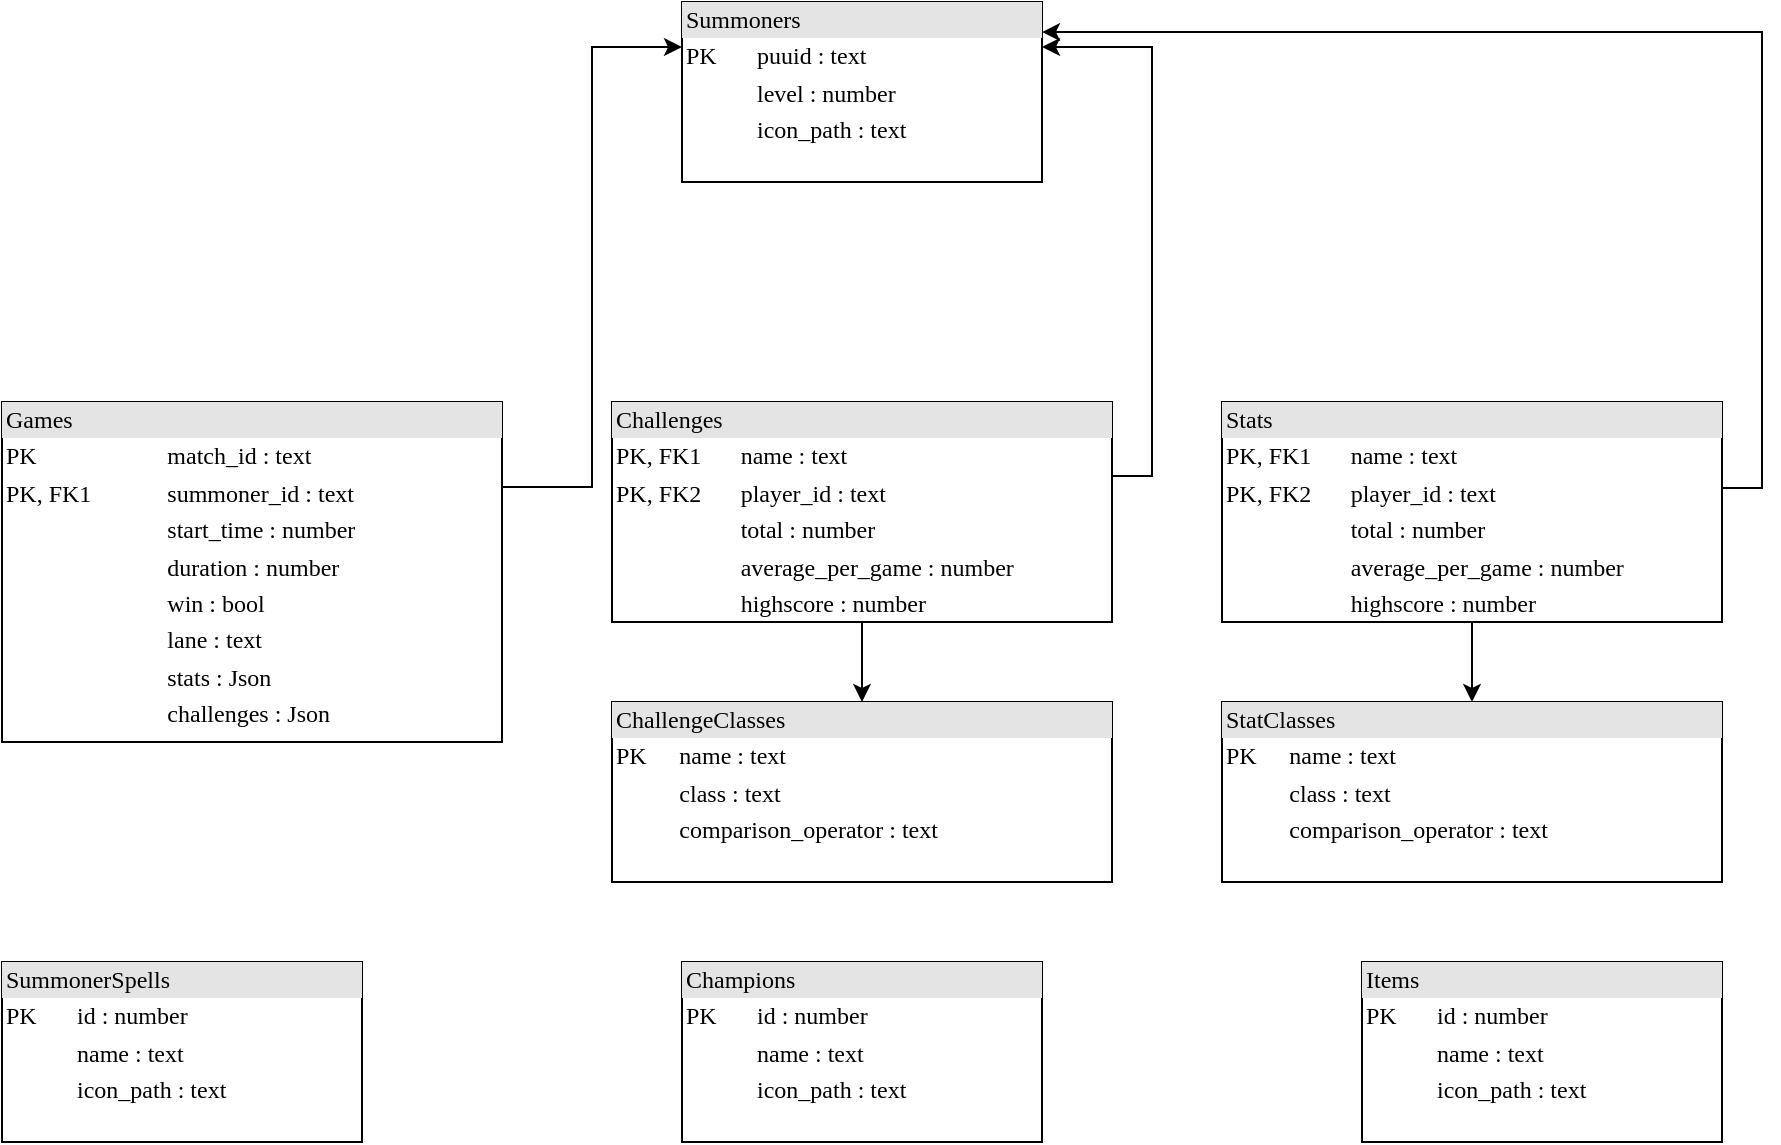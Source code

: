 <mxfile version="17.4.5" type="device"><diagram name="Page-1" id="2ca16b54-16f6-2749-3443-fa8db7711227"><mxGraphModel dx="1422" dy="794" grid="1" gridSize="10" guides="1" tooltips="1" connect="1" arrows="1" fold="1" page="1" pageScale="1" pageWidth="1100" pageHeight="850" background="none" math="0" shadow="0"><root><mxCell id="0"/><mxCell id="1" parent="0"/><mxCell id="2ed32ef02a7f4228-1" value="&lt;div style=&quot;box-sizing: border-box ; width: 100% ; background: rgb(228 , 228 , 228) ; padding: 2px&quot;&gt;Summoners&lt;/div&gt;&lt;table style=&quot;width: 100% ; font-size: 1em&quot; cellpadding=&quot;2&quot; cellspacing=&quot;0&quot;&gt;&lt;tbody&gt;&lt;tr&gt;&lt;td&gt;PK&lt;/td&gt;&lt;td&gt;puuid : text&lt;/td&gt;&lt;/tr&gt;&lt;tr&gt;&lt;td&gt;&lt;br&gt;&lt;/td&gt;&lt;td&gt;level : number&lt;/td&gt;&lt;/tr&gt;&lt;tr&gt;&lt;td&gt;&lt;/td&gt;&lt;td&gt;icon_path : text&lt;br&gt;&lt;/td&gt;&lt;/tr&gt;&lt;/tbody&gt;&lt;/table&gt;" style="verticalAlign=top;align=left;overflow=fill;html=1;rounded=0;shadow=0;comic=0;labelBackgroundColor=none;strokeWidth=1;fontFamily=Verdana;fontSize=12" parent="1" vertex="1"><mxGeometry x="460" y="40" width="180" height="90" as="geometry"/></mxCell><mxCell id="2ed32ef02a7f4228-5" value="&lt;div style=&quot;box-sizing: border-box ; width: 100% ; background: rgb(228 , 228 , 228) ; padding: 2px&quot;&gt;Items&lt;/div&gt;&lt;table style=&quot;width: 100% ; font-size: 1em&quot; cellpadding=&quot;2&quot; cellspacing=&quot;0&quot;&gt;&lt;tbody&gt;&lt;tr&gt;&lt;td&gt;PK&lt;/td&gt;&lt;td&gt;id : number&lt;/td&gt;&lt;/tr&gt;&lt;tr&gt;&lt;td&gt;&lt;br&gt;&lt;/td&gt;&lt;td&gt;name : text&lt;/td&gt;&lt;/tr&gt;&lt;tr&gt;&lt;td&gt;&lt;/td&gt;&lt;td&gt;icon_path : text&lt;/td&gt;&lt;/tr&gt;&lt;/tbody&gt;&lt;/table&gt;" style="verticalAlign=top;align=left;overflow=fill;html=1;rounded=0;shadow=0;comic=0;labelBackgroundColor=none;strokeWidth=1;fontFamily=Verdana;fontSize=12" parent="1" vertex="1"><mxGeometry x="800" y="520" width="180" height="90" as="geometry"/></mxCell><mxCell id="p-LpZvnRx4JrgSjhKYOI-7" style="edgeStyle=orthogonalEdgeStyle;rounded=0;orthogonalLoop=1;jettySize=auto;html=1;exitX=1;exitY=0.25;exitDx=0;exitDy=0;entryX=0;entryY=0.25;entryDx=0;entryDy=0;" parent="1" source="2ed32ef02a7f4228-8" target="2ed32ef02a7f4228-1" edge="1"><mxGeometry relative="1" as="geometry"/></mxCell><mxCell id="2ed32ef02a7f4228-8" value="&lt;div style=&quot;box-sizing: border-box ; width: 100% ; background: rgb(228 , 228 , 228) ; padding: 2px&quot;&gt;Games&lt;/div&gt;&lt;table style=&quot;width: 100% ; font-size: 1em&quot; cellpadding=&quot;2&quot; cellspacing=&quot;0&quot;&gt;&lt;tbody&gt;&lt;tr&gt;&lt;td&gt;PK&lt;/td&gt;&lt;td&gt;match_id : text&lt;/td&gt;&lt;/tr&gt;&lt;tr&gt;&lt;td&gt;PK, FK1&lt;/td&gt;&lt;td&gt;summoner_id : text&lt;/td&gt;&lt;/tr&gt;&lt;tr&gt;&lt;td&gt;&lt;/td&gt;&lt;td&gt;start_time : number&lt;br&gt;&lt;/td&gt;&lt;/tr&gt;&lt;tr&gt;&lt;td&gt;&lt;br&gt;&lt;/td&gt;&lt;td&gt;duration : number&lt;br&gt;&lt;/td&gt;&lt;/tr&gt;&lt;tr&gt;&lt;td&gt;&lt;br&gt;&lt;/td&gt;&lt;td&gt;win : bool&lt;/td&gt;&lt;/tr&gt;&lt;tr&gt;&lt;td&gt;&lt;br&gt;&lt;/td&gt;&lt;td&gt;lane : text&lt;br&gt;&lt;/td&gt;&lt;/tr&gt;&lt;tr&gt;&lt;td&gt;&lt;br&gt;&lt;/td&gt;&lt;td&gt;stats : Json&lt;br&gt;&lt;/td&gt;&lt;/tr&gt;&lt;tr&gt;&lt;td&gt;&lt;br&gt;&lt;/td&gt;&lt;td&gt;challenges : Json&lt;br&gt;&lt;/td&gt;&lt;/tr&gt;&lt;/tbody&gt;&lt;/table&gt;" style="verticalAlign=top;align=left;overflow=fill;html=1;rounded=0;shadow=0;comic=0;labelBackgroundColor=none;strokeWidth=1;fontFamily=Verdana;fontSize=12" parent="1" vertex="1"><mxGeometry x="120" y="240" width="250" height="170" as="geometry"/></mxCell><mxCell id="p-LpZvnRx4JrgSjhKYOI-9" style="edgeStyle=orthogonalEdgeStyle;rounded=0;orthogonalLoop=1;jettySize=auto;html=1;exitX=0.996;exitY=0.391;exitDx=0;exitDy=0;entryX=1;entryY=0.167;entryDx=0;entryDy=0;exitPerimeter=0;entryPerimeter=0;" parent="1" source="2ed32ef02a7f4228-10" target="2ed32ef02a7f4228-1" edge="1"><mxGeometry relative="1" as="geometry"/></mxCell><mxCell id="-HdViRa1zwvg9t1YwBaP-5" style="edgeStyle=orthogonalEdgeStyle;rounded=0;orthogonalLoop=1;jettySize=auto;html=1;exitX=0.5;exitY=1;exitDx=0;exitDy=0;entryX=0.5;entryY=0;entryDx=0;entryDy=0;" edge="1" parent="1" source="2ed32ef02a7f4228-10" target="-HdViRa1zwvg9t1YwBaP-2"><mxGeometry relative="1" as="geometry"/></mxCell><mxCell id="2ed32ef02a7f4228-10" value="&lt;div style=&quot;box-sizing: border-box ; width: 100% ; background: rgb(228 , 228 , 228) ; padding: 2px&quot;&gt;Stats&lt;/div&gt;&lt;table style=&quot;width: 100% ; font-size: 1em&quot; cellpadding=&quot;2&quot; cellspacing=&quot;0&quot;&gt;&lt;tbody&gt;&lt;tr&gt;&lt;td&gt;PK, FK1&lt;/td&gt;&lt;td&gt;name : text&lt;/td&gt;&lt;/tr&gt;&lt;tr&gt;&lt;td&gt;PK, FK2&lt;/td&gt;&lt;td&gt;player_id : text&lt;/td&gt;&lt;/tr&gt;&lt;tr&gt;&lt;td&gt;&lt;/td&gt;&lt;td&gt;total : number&lt;/td&gt;&lt;/tr&gt;&lt;tr&gt;&lt;td&gt;&lt;br&gt;&lt;/td&gt;&lt;td&gt;average_per_game : number&lt;br&gt;&lt;/td&gt;&lt;/tr&gt;&lt;tr&gt;&lt;td&gt;&lt;br&gt;&lt;/td&gt;&lt;td&gt;highscore : number&lt;br&gt;&lt;/td&gt;&lt;/tr&gt;&lt;tr&gt;&lt;td&gt;&lt;/td&gt;&lt;td&gt;&lt;br&gt;&lt;/td&gt;&lt;/tr&gt;&lt;tr&gt;&lt;td&gt;&lt;br&gt;&lt;/td&gt;&lt;td&gt;&lt;br&gt;&lt;/td&gt;&lt;/tr&gt;&lt;tr&gt;&lt;td&gt;&lt;br&gt;&lt;/td&gt;&lt;td&gt;&lt;/td&gt;&lt;/tr&gt;&lt;/tbody&gt;&lt;/table&gt;" style="verticalAlign=top;align=left;overflow=fill;html=1;rounded=0;shadow=0;comic=0;labelBackgroundColor=none;strokeWidth=1;fontFamily=Verdana;fontSize=12" parent="1" vertex="1"><mxGeometry x="730" y="240" width="250" height="110" as="geometry"/></mxCell><mxCell id="p-LpZvnRx4JrgSjhKYOI-8" style="edgeStyle=orthogonalEdgeStyle;rounded=0;orthogonalLoop=1;jettySize=auto;html=1;exitX=0.996;exitY=0.336;exitDx=0;exitDy=0;entryX=1;entryY=0.25;entryDx=0;entryDy=0;exitPerimeter=0;" parent="1" source="p-LpZvnRx4JrgSjhKYOI-1" target="2ed32ef02a7f4228-1" edge="1"><mxGeometry relative="1" as="geometry"/></mxCell><mxCell id="-HdViRa1zwvg9t1YwBaP-4" style="edgeStyle=orthogonalEdgeStyle;rounded=0;orthogonalLoop=1;jettySize=auto;html=1;exitX=0.5;exitY=1;exitDx=0;exitDy=0;entryX=0.5;entryY=0;entryDx=0;entryDy=0;" edge="1" parent="1" source="p-LpZvnRx4JrgSjhKYOI-1" target="-HdViRa1zwvg9t1YwBaP-1"><mxGeometry relative="1" as="geometry"/></mxCell><mxCell id="p-LpZvnRx4JrgSjhKYOI-1" value="&lt;div style=&quot;box-sizing: border-box ; width: 100% ; background: rgb(228 , 228 , 228) ; padding: 2px&quot;&gt;Challenges&lt;/div&gt;&lt;table style=&quot;width: 100% ; font-size: 1em&quot; cellpadding=&quot;2&quot; cellspacing=&quot;0&quot;&gt;&lt;tbody&gt;&lt;tr&gt;&lt;td&gt;PK, FK1&lt;/td&gt;&lt;td&gt;name : text&lt;/td&gt;&lt;/tr&gt;&lt;tr&gt;&lt;td&gt;PK, FK2&lt;/td&gt;&lt;td&gt;player_id : text&lt;/td&gt;&lt;/tr&gt;&lt;tr&gt;&lt;td&gt;&lt;/td&gt;&lt;td&gt;total : number&lt;/td&gt;&lt;/tr&gt;&lt;tr&gt;&lt;td&gt;&lt;br&gt;&lt;/td&gt;&lt;td&gt;average_per_game : number&lt;br&gt;&lt;/td&gt;&lt;/tr&gt;&lt;tr&gt;&lt;td&gt;&lt;br&gt;&lt;/td&gt;&lt;td&gt;highscore : number&lt;br&gt;&lt;/td&gt;&lt;/tr&gt;&lt;tr&gt;&lt;td&gt;&lt;/td&gt;&lt;td&gt;&lt;br&gt;&lt;/td&gt;&lt;/tr&gt;&lt;tr&gt;&lt;td&gt;&lt;br&gt;&lt;/td&gt;&lt;td&gt;&lt;br&gt;&lt;/td&gt;&lt;/tr&gt;&lt;tr&gt;&lt;td&gt;&lt;br&gt;&lt;/td&gt;&lt;td&gt;&lt;/td&gt;&lt;/tr&gt;&lt;/tbody&gt;&lt;/table&gt;" style="verticalAlign=top;align=left;overflow=fill;html=1;rounded=0;shadow=0;comic=0;labelBackgroundColor=none;strokeWidth=1;fontFamily=Verdana;fontSize=12" parent="1" vertex="1"><mxGeometry x="425" y="240" width="250" height="110" as="geometry"/></mxCell><mxCell id="p-LpZvnRx4JrgSjhKYOI-4" value="&lt;div style=&quot;box-sizing: border-box ; width: 100% ; background: rgb(228 , 228 , 228) ; padding: 2px&quot;&gt;SummonerSpells&lt;/div&gt;&lt;table style=&quot;width: 100% ; font-size: 1em&quot; cellpadding=&quot;2&quot; cellspacing=&quot;0&quot;&gt;&lt;tbody&gt;&lt;tr&gt;&lt;td&gt;PK&lt;/td&gt;&lt;td&gt;id : number&lt;/td&gt;&lt;/tr&gt;&lt;tr&gt;&lt;td&gt;&lt;br&gt;&lt;/td&gt;&lt;td&gt;name : text&lt;/td&gt;&lt;/tr&gt;&lt;tr&gt;&lt;td&gt;&lt;/td&gt;&lt;td&gt;icon_path : text&lt;/td&gt;&lt;/tr&gt;&lt;/tbody&gt;&lt;/table&gt;" style="verticalAlign=top;align=left;overflow=fill;html=1;rounded=0;shadow=0;comic=0;labelBackgroundColor=none;strokeWidth=1;fontFamily=Verdana;fontSize=12" parent="1" vertex="1"><mxGeometry x="120" y="520" width="180" height="90" as="geometry"/></mxCell><mxCell id="p-LpZvnRx4JrgSjhKYOI-5" value="&lt;div style=&quot;box-sizing: border-box ; width: 100% ; background: rgb(228 , 228 , 228) ; padding: 2px&quot;&gt;Champions&lt;/div&gt;&lt;table style=&quot;width: 100% ; font-size: 1em&quot; cellpadding=&quot;2&quot; cellspacing=&quot;0&quot;&gt;&lt;tbody&gt;&lt;tr&gt;&lt;td&gt;PK&lt;/td&gt;&lt;td&gt;id : number&lt;/td&gt;&lt;/tr&gt;&lt;tr&gt;&lt;td&gt;&lt;br&gt;&lt;/td&gt;&lt;td&gt;name : text&lt;/td&gt;&lt;/tr&gt;&lt;tr&gt;&lt;td&gt;&lt;/td&gt;&lt;td&gt;icon_path : text&lt;/td&gt;&lt;/tr&gt;&lt;/tbody&gt;&lt;/table&gt;" style="verticalAlign=top;align=left;overflow=fill;html=1;rounded=0;shadow=0;comic=0;labelBackgroundColor=none;strokeWidth=1;fontFamily=Verdana;fontSize=12" parent="1" vertex="1"><mxGeometry x="460" y="520" width="180" height="90" as="geometry"/></mxCell><mxCell id="-HdViRa1zwvg9t1YwBaP-1" value="&lt;div style=&quot;box-sizing: border-box ; width: 100% ; background: rgb(228 , 228 , 228) ; padding: 2px&quot;&gt;ChallengeClasses&lt;/div&gt;&lt;table style=&quot;width: 100% ; font-size: 1em&quot; cellpadding=&quot;2&quot; cellspacing=&quot;0&quot;&gt;&lt;tbody&gt;&lt;tr&gt;&lt;td&gt;PK&lt;/td&gt;&lt;td&gt;name : text&lt;/td&gt;&lt;/tr&gt;&lt;tr&gt;&lt;td&gt;&lt;br&gt;&lt;/td&gt;&lt;td&gt;class : text&lt;/td&gt;&lt;/tr&gt;&lt;tr&gt;&lt;td&gt;&lt;/td&gt;&lt;td&gt;comparison_operator : text&lt;/td&gt;&lt;/tr&gt;&lt;/tbody&gt;&lt;/table&gt;" style="verticalAlign=top;align=left;overflow=fill;html=1;rounded=0;shadow=0;comic=0;labelBackgroundColor=none;strokeWidth=1;fontFamily=Verdana;fontSize=12" vertex="1" parent="1"><mxGeometry x="425" y="390" width="250" height="90" as="geometry"/></mxCell><mxCell id="-HdViRa1zwvg9t1YwBaP-2" value="&lt;div style=&quot;box-sizing: border-box ; width: 100% ; background: rgb(228 , 228 , 228) ; padding: 2px&quot;&gt;StatClasses&lt;/div&gt;&lt;table style=&quot;width: 100% ; font-size: 1em&quot; cellpadding=&quot;2&quot; cellspacing=&quot;0&quot;&gt;&lt;tbody&gt;&lt;tr&gt;&lt;td&gt;PK&lt;/td&gt;&lt;td&gt;name : text&lt;/td&gt;&lt;/tr&gt;&lt;tr&gt;&lt;td&gt;&lt;br&gt;&lt;/td&gt;&lt;td&gt;class : text&lt;/td&gt;&lt;/tr&gt;&lt;tr&gt;&lt;td&gt;&lt;/td&gt;&lt;td&gt;comparison_operator : text&lt;/td&gt;&lt;/tr&gt;&lt;/tbody&gt;&lt;/table&gt;" style="verticalAlign=top;align=left;overflow=fill;html=1;rounded=0;shadow=0;comic=0;labelBackgroundColor=none;strokeWidth=1;fontFamily=Verdana;fontSize=12" vertex="1" parent="1"><mxGeometry x="730" y="390" width="250" height="90" as="geometry"/></mxCell></root></mxGraphModel></diagram></mxfile>
